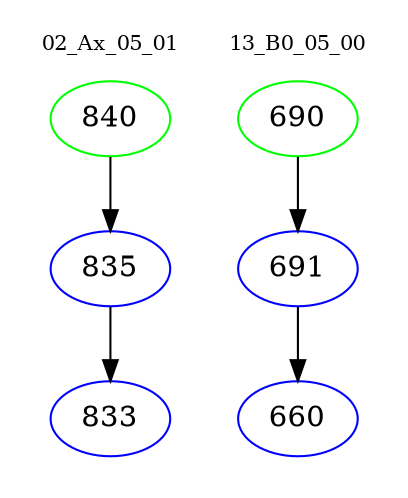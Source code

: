 digraph{
subgraph cluster_0 {
color = white
label = "02_Ax_05_01";
fontsize=10;
T0_840 [label="840", color="green"]
T0_840 -> T0_835 [color="black"]
T0_835 [label="835", color="blue"]
T0_835 -> T0_833 [color="black"]
T0_833 [label="833", color="blue"]
}
subgraph cluster_1 {
color = white
label = "13_B0_05_00";
fontsize=10;
T1_690 [label="690", color="green"]
T1_690 -> T1_691 [color="black"]
T1_691 [label="691", color="blue"]
T1_691 -> T1_660 [color="black"]
T1_660 [label="660", color="blue"]
}
}
